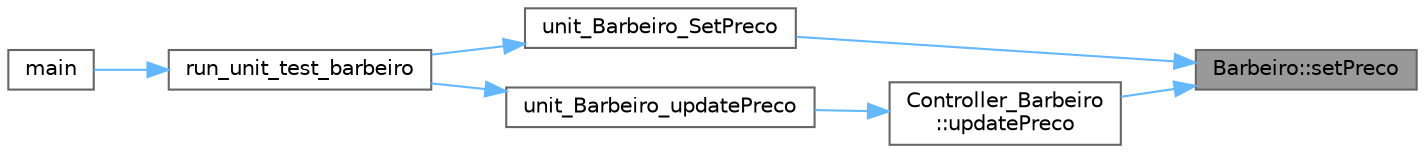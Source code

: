 digraph "Barbeiro::setPreco"
{
 // LATEX_PDF_SIZE
  bgcolor="transparent";
  edge [fontname=Helvetica,fontsize=10,labelfontname=Helvetica,labelfontsize=10];
  node [fontname=Helvetica,fontsize=10,shape=box,height=0.2,width=0.4];
  rankdir="RL";
  Node1 [id="Node000001",label="Barbeiro::setPreco",height=0.2,width=0.4,color="gray40", fillcolor="grey60", style="filled", fontcolor="black",tooltip="Setter para o atributo preco."];
  Node1 -> Node2 [id="edge1_Node000001_Node000002",dir="back",color="steelblue1",style="solid",tooltip=" "];
  Node2 [id="Node000002",label="unit_Barbeiro_SetPreco",height=0.2,width=0.4,color="grey40", fillcolor="white", style="filled",URL="$unit__barbeiro_8cpp.html#a5931c31bd3d7218abbcdc47785f685e1",tooltip=" "];
  Node2 -> Node3 [id="edge2_Node000002_Node000003",dir="back",color="steelblue1",style="solid",tooltip=" "];
  Node3 [id="Node000003",label="run_unit_test_barbeiro",height=0.2,width=0.4,color="grey40", fillcolor="white", style="filled",URL="$unit__barbeiro_8cpp.html#a42eb2fdea3998103d34609226f46301e",tooltip=" "];
  Node3 -> Node4 [id="edge3_Node000003_Node000004",dir="back",color="steelblue1",style="solid",tooltip=" "];
  Node4 [id="Node000004",label="main",height=0.2,width=0.4,color="grey40", fillcolor="white", style="filled",URL="$test_2unit_2main_8cpp.html#ae66f6b31b5ad750f1fe042a706a4e3d4",tooltip=" "];
  Node1 -> Node5 [id="edge4_Node000001_Node000005",dir="back",color="steelblue1",style="solid",tooltip=" "];
  Node5 [id="Node000005",label="Controller_Barbeiro\l::updatePreco",height=0.2,width=0.4,color="grey40", fillcolor="white", style="filled",URL="$class_controller___barbeiro.html#a1b895863493fd9d7728a2a605163fc6a",tooltip="Atualiza o preço do serviço do barbeiro."];
  Node5 -> Node6 [id="edge5_Node000005_Node000006",dir="back",color="steelblue1",style="solid",tooltip=" "];
  Node6 [id="Node000006",label="unit_Barbeiro_updatePreco",height=0.2,width=0.4,color="grey40", fillcolor="white", style="filled",URL="$unit__barbeiro_8cpp.html#ad67fb29da1a5cd3809ba6ea9b0ec8d6e",tooltip=" "];
  Node6 -> Node3 [id="edge6_Node000006_Node000003",dir="back",color="steelblue1",style="solid",tooltip=" "];
}
